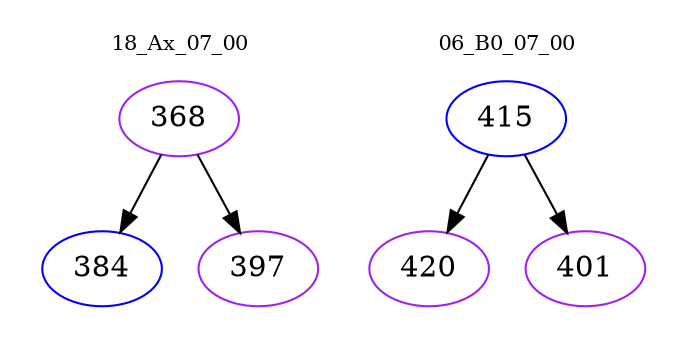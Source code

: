 digraph{
subgraph cluster_0 {
color = white
label = "18_Ax_07_00";
fontsize=10;
T0_368 [label="368", color="purple"]
T0_368 -> T0_384 [color="black"]
T0_384 [label="384", color="blue"]
T0_368 -> T0_397 [color="black"]
T0_397 [label="397", color="purple"]
}
subgraph cluster_1 {
color = white
label = "06_B0_07_00";
fontsize=10;
T1_415 [label="415", color="blue"]
T1_415 -> T1_420 [color="black"]
T1_420 [label="420", color="purple"]
T1_415 -> T1_401 [color="black"]
T1_401 [label="401", color="purple"]
}
}
